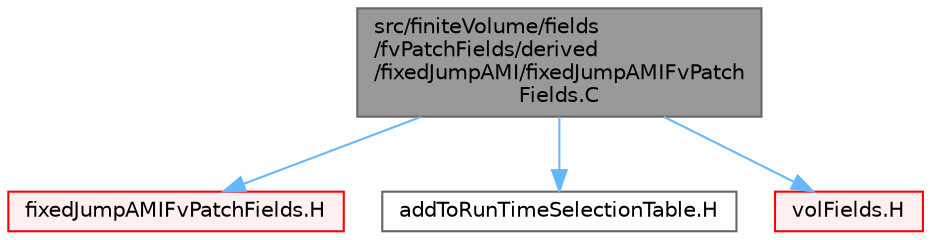 digraph "src/finiteVolume/fields/fvPatchFields/derived/fixedJumpAMI/fixedJumpAMIFvPatchFields.C"
{
 // LATEX_PDF_SIZE
  bgcolor="transparent";
  edge [fontname=Helvetica,fontsize=10,labelfontname=Helvetica,labelfontsize=10];
  node [fontname=Helvetica,fontsize=10,shape=box,height=0.2,width=0.4];
  Node1 [id="Node000001",label="src/finiteVolume/fields\l/fvPatchFields/derived\l/fixedJumpAMI/fixedJumpAMIFvPatch\lFields.C",height=0.2,width=0.4,color="gray40", fillcolor="grey60", style="filled", fontcolor="black",tooltip=" "];
  Node1 -> Node2 [id="edge1_Node000001_Node000002",color="steelblue1",style="solid",tooltip=" "];
  Node2 [id="Node000002",label="fixedJumpAMIFvPatchFields.H",height=0.2,width=0.4,color="red", fillcolor="#FFF0F0", style="filled",URL="$fixedJumpAMIFvPatchFields_8H.html",tooltip=" "];
  Node1 -> Node348 [id="edge2_Node000001_Node000348",color="steelblue1",style="solid",tooltip=" "];
  Node348 [id="Node000348",label="addToRunTimeSelectionTable.H",height=0.2,width=0.4,color="grey40", fillcolor="white", style="filled",URL="$addToRunTimeSelectionTable_8H.html",tooltip="Macros for easy insertion into run-time selection tables."];
  Node1 -> Node349 [id="edge3_Node000001_Node000349",color="steelblue1",style="solid",tooltip=" "];
  Node349 [id="Node000349",label="volFields.H",height=0.2,width=0.4,color="red", fillcolor="#FFF0F0", style="filled",URL="$volFields_8H.html",tooltip=" "];
}
